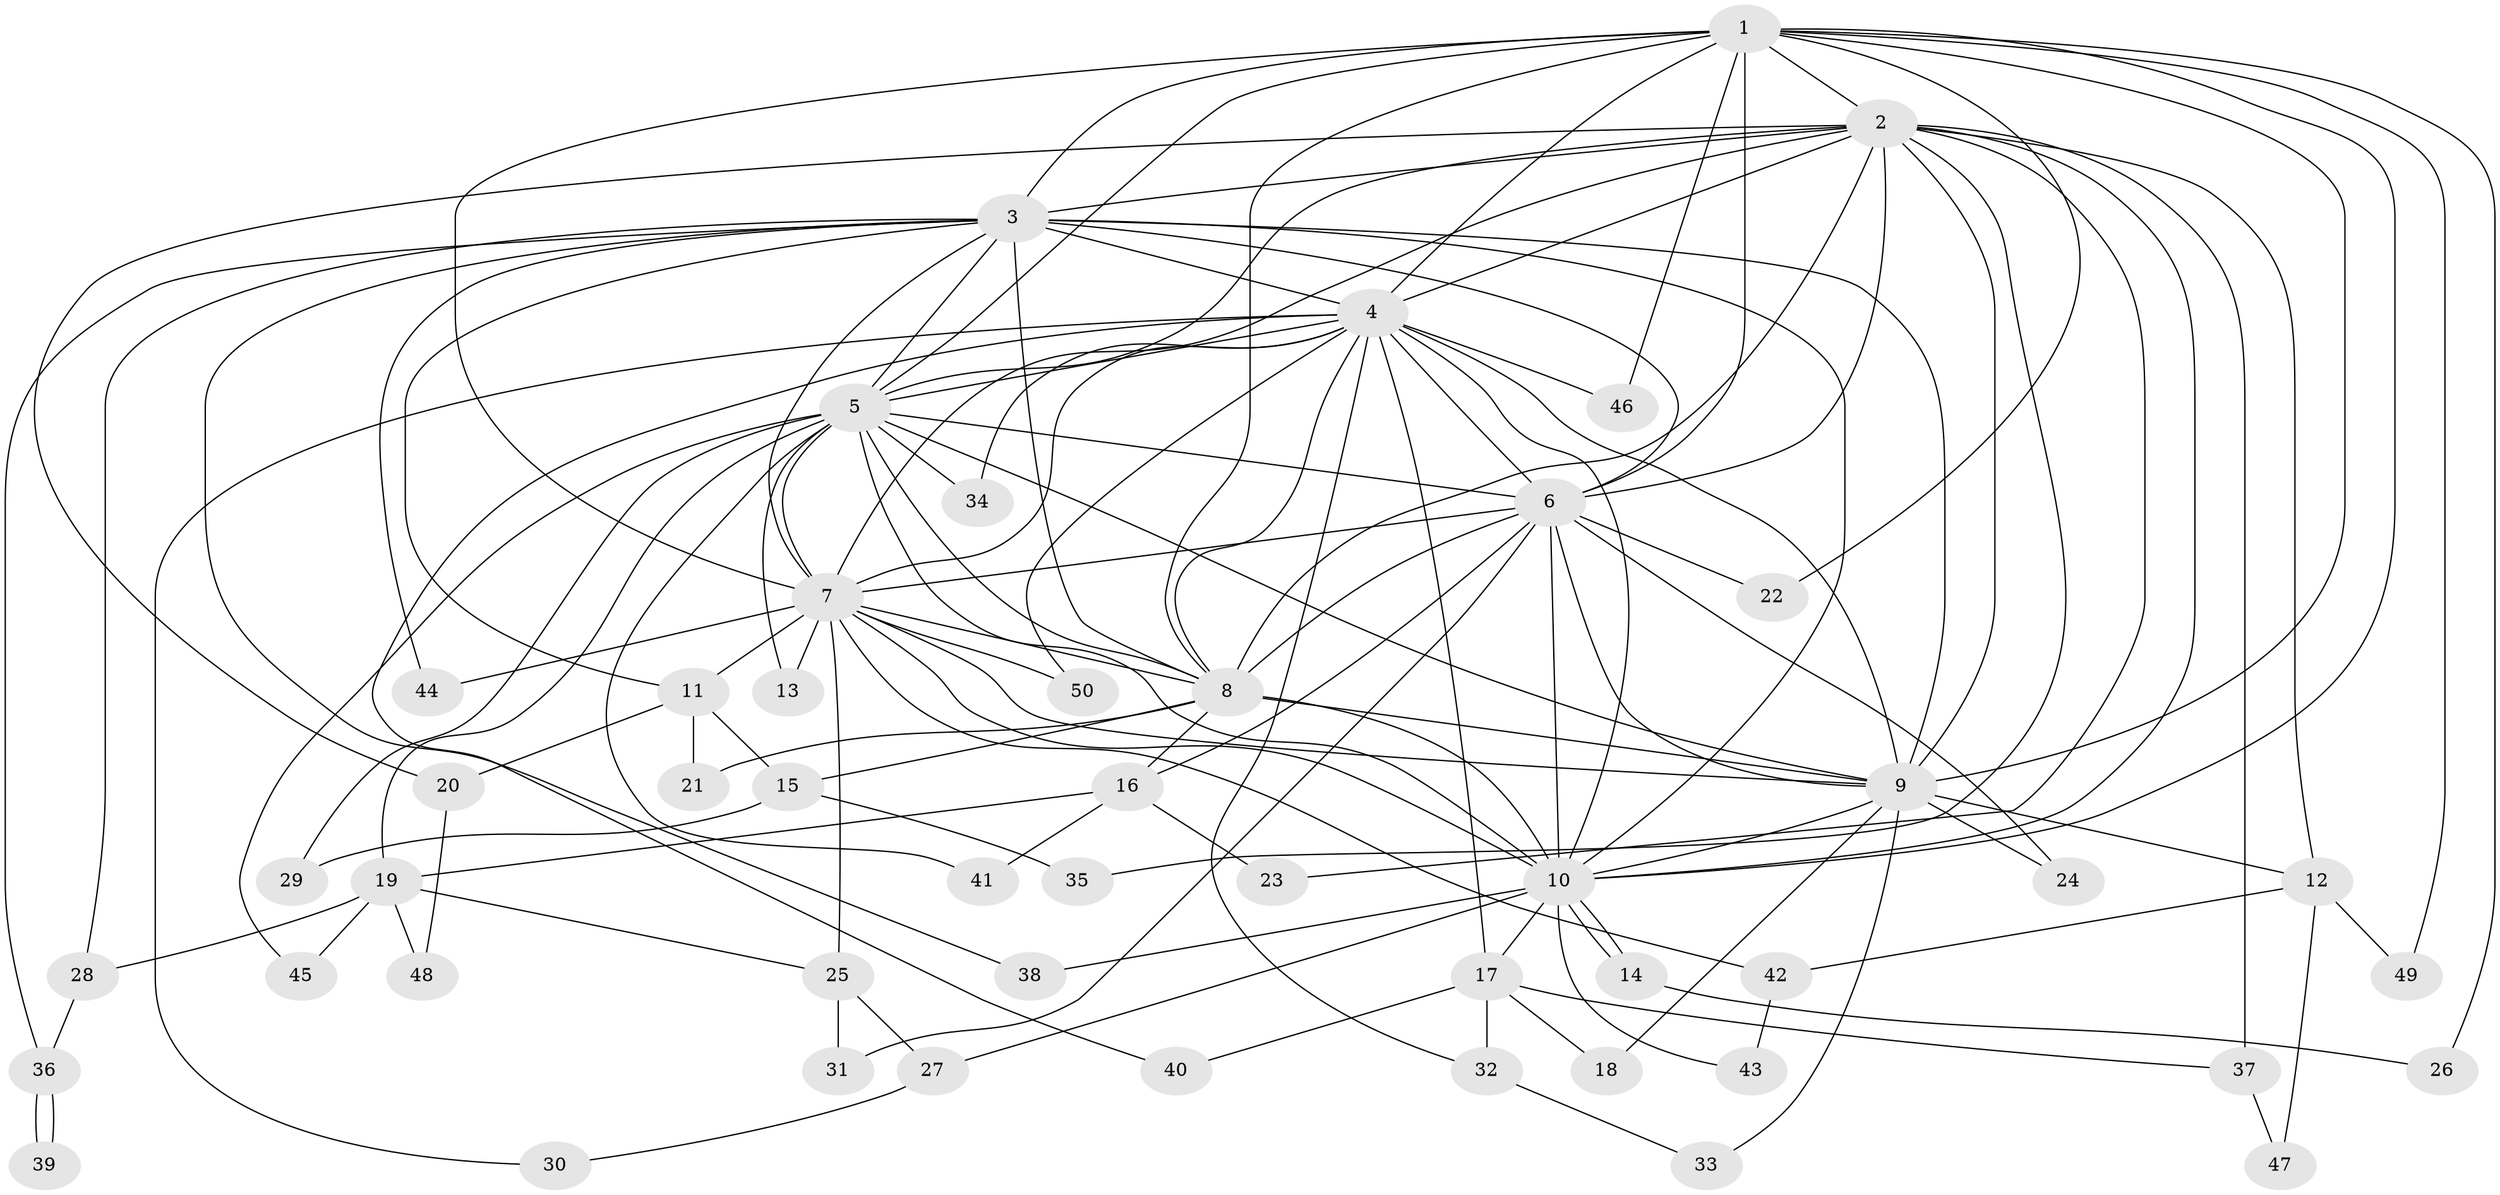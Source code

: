 // Generated by graph-tools (version 1.1) at 2025/43/03/09/25 04:43:06]
// undirected, 50 vertices, 125 edges
graph export_dot {
graph [start="1"]
  node [color=gray90,style=filled];
  1;
  2;
  3;
  4;
  5;
  6;
  7;
  8;
  9;
  10;
  11;
  12;
  13;
  14;
  15;
  16;
  17;
  18;
  19;
  20;
  21;
  22;
  23;
  24;
  25;
  26;
  27;
  28;
  29;
  30;
  31;
  32;
  33;
  34;
  35;
  36;
  37;
  38;
  39;
  40;
  41;
  42;
  43;
  44;
  45;
  46;
  47;
  48;
  49;
  50;
  1 -- 2;
  1 -- 3;
  1 -- 4;
  1 -- 5;
  1 -- 6;
  1 -- 7;
  1 -- 8;
  1 -- 9;
  1 -- 10;
  1 -- 22;
  1 -- 26;
  1 -- 46;
  1 -- 49;
  2 -- 3;
  2 -- 4;
  2 -- 5;
  2 -- 6;
  2 -- 7;
  2 -- 8;
  2 -- 9;
  2 -- 10;
  2 -- 12;
  2 -- 20;
  2 -- 23;
  2 -- 35;
  2 -- 37;
  3 -- 4;
  3 -- 5;
  3 -- 6;
  3 -- 7;
  3 -- 8;
  3 -- 9;
  3 -- 10;
  3 -- 11;
  3 -- 28;
  3 -- 36;
  3 -- 38;
  3 -- 44;
  4 -- 5;
  4 -- 6;
  4 -- 7;
  4 -- 8;
  4 -- 9;
  4 -- 10;
  4 -- 17;
  4 -- 30;
  4 -- 32;
  4 -- 34;
  4 -- 40;
  4 -- 46;
  4 -- 50;
  5 -- 6;
  5 -- 7;
  5 -- 8;
  5 -- 9;
  5 -- 10;
  5 -- 13;
  5 -- 19;
  5 -- 29;
  5 -- 34;
  5 -- 41;
  5 -- 45;
  6 -- 7;
  6 -- 8;
  6 -- 9;
  6 -- 10;
  6 -- 16;
  6 -- 22;
  6 -- 24;
  6 -- 31;
  7 -- 8;
  7 -- 9;
  7 -- 10;
  7 -- 11;
  7 -- 13;
  7 -- 25;
  7 -- 42;
  7 -- 44;
  7 -- 50;
  8 -- 9;
  8 -- 10;
  8 -- 15;
  8 -- 16;
  8 -- 21;
  9 -- 10;
  9 -- 12;
  9 -- 18;
  9 -- 24;
  9 -- 33;
  10 -- 14;
  10 -- 14;
  10 -- 17;
  10 -- 27;
  10 -- 38;
  10 -- 43;
  11 -- 15;
  11 -- 20;
  11 -- 21;
  12 -- 42;
  12 -- 47;
  12 -- 49;
  14 -- 26;
  15 -- 29;
  15 -- 35;
  16 -- 19;
  16 -- 23;
  16 -- 41;
  17 -- 18;
  17 -- 32;
  17 -- 37;
  17 -- 40;
  19 -- 25;
  19 -- 28;
  19 -- 45;
  19 -- 48;
  20 -- 48;
  25 -- 27;
  25 -- 31;
  27 -- 30;
  28 -- 36;
  32 -- 33;
  36 -- 39;
  36 -- 39;
  37 -- 47;
  42 -- 43;
}
